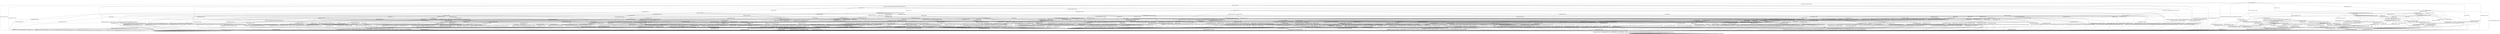 digraph h20 {
s0 [label="s0"];
s1 [label="s1"];
s2 [label="s2"];
s6 [label="s6"];
s8 [label="s8"];
s13 [label="s13"];
s87 [label="s87"];
s90 [label="s90"];
s3 [label="s3"];
s4 [label="s4"];
s7 [label="s7"];
s9 [label="s9"];
s10 [label="s10"];
s14 [label="s14"];
s30 [label="s30"];
s89 [label="s89"];
s91 [label="s91"];
s92 [label="s92"];
s93 [label="s93"];
s95 [label="s95"];
s96 [label="s96"];
s98 [label="s98"];
s5 [label="s5"];
s11 [label="s11"];
s15 [label="s15"];
s17 [label="s17"];
s18 [label="s18"];
s31 [label="s31"];
s35 [label="s35"];
s48 [label="s48"];
s49 [label="s49"];
s51 [label="s51"];
s54 [label="s54"];
s55 [label="s55"];
s88 [label="s88"];
s94 [label="s94"];
s97 [label="s97"];
s99 [label="s99"];
s12 [label="s12"];
s16 [label="s16"];
s19 [label="s19"];
s20 [label="s20"];
s21 [label="s21"];
s32 [label="s32"];
s36 [label="s36"];
s37 [label="s37"];
s38 [label="s38"];
s50 [label="s50"];
s57 [label="s57"];
s58 [label="s58"];
s60 [label="s60"];
s61 [label="s61"];
s62 [label="s62"];
s65 [label="s65"];
s70 [label="s70"];
s74 [label="s74"];
s79 [label="s79"];
s82 [label="s82"];
s22 [label="s22"];
s23 [label="s23"];
s24 [label="s24"];
s25 [label="s25"];
s26 [label="s26"];
s27 [label="s27"];
s28 [label="s28"];
s33 [label="s33"];
s39 [label="s39"];
s45 [label="s45"];
s52 [label="s52"];
s53 [label="s53"];
s59 [label="s59"];
s63 [label="s63"];
s66 [label="s66"];
s71 [label="s71"];
s72 [label="s72"];
s75 [label="s75"];
s76 [label="s76"];
s77 [label="s77"];
s81 [label="s81"];
s29 [label="s29"];
s34 [label="s34"];
s40 [label="s40"];
s41 [label="s41"];
s42 [label="s42"];
s43 [label="s43"];
s44 [label="s44"];
s56 [label="s56"];
s64 [label="s64"];
s67 [label="s67"];
s69 [label="s69"];
s84 [label="s84"];
s85 [label="s85"];
s46 [label="s46"];
s47 [label="s47"];
s68 [label="s68"];
s73 [label="s73"];
s78 [label="s78"];
s80 [label="s80"];
s86 [label="s86"];
s83 [label="s83"];
s0 -> s1 [label="RSA_CLIENT_HELLO / HELLO_VERIFY_REQUEST"];
s0 -> s2 [label="RSA_CLIENT_KEY_EXCHANGE / TIMEOUT"];
s0 -> s8 [label="CHANGE_CIPHER_SPEC / TIMEOUT"];
s0 -> s13 [label="FINISHED / TIMEOUT"];
s0 -> s0 [label="APPLICATION / TIMEOUT"];
s0 -> s87 [label="CERTIFICATE / TIMEOUT"];
s0 -> s90 [label="EMPTY_CERTIFICATE / TIMEOUT"];
s0 -> s13 [label="CERTIFICATE_VERIFY / TIMEOUT"];
s0 -> s6 [label="Alert(WARNING,CLOSE_NOTIFY) / TIMEOUT"];
s0 -> s6 [label="Alert(FATAL,UNEXPECTED_MESSAGE) / TIMEOUT"];
s1 -> s3 [label="RSA_CLIENT_HELLO / SERVER_HELLO,CERTIFICATE,CERTIFICATE_REQUEST,SERVER_HELLO_DONE"];
s1 -> s4 [label="RSA_CLIENT_KEY_EXCHANGE / TIMEOUT"];
s1 -> s8 [label="CHANGE_CIPHER_SPEC / TIMEOUT"];
s1 -> s10 [label="FINISHED / TIMEOUT"];
s1 -> s1 [label="APPLICATION / TIMEOUT"];
s1 -> s14 [label="CERTIFICATE / TIMEOUT"];
s1 -> s30 [label="EMPTY_CERTIFICATE / TIMEOUT"];
s1 -> s10 [label="CERTIFICATE_VERIFY / TIMEOUT"];
s1 -> s6 [label="Alert(WARNING,CLOSE_NOTIFY) / Alert(WARNING,CLOSE_NOTIFY)"];
s1 -> s6 [label="Alert(FATAL,UNEXPECTED_MESSAGE) / TIMEOUT"];
s2 -> s93 [label="RSA_CLIENT_HELLO / TIMEOUT"];
s2 -> s13 [label="RSA_CLIENT_KEY_EXCHANGE / TIMEOUT"];
s2 -> s9 [label="CHANGE_CIPHER_SPEC / TIMEOUT"];
s2 -> s93 [label="FINISHED / TIMEOUT"];
s2 -> s2 [label="APPLICATION / TIMEOUT"];
s2 -> s96 [label="CERTIFICATE / TIMEOUT"];
s2 -> s96 [label="EMPTY_CERTIFICATE / TIMEOUT"];
s2 -> s98 [label="CERTIFICATE_VERIFY / TIMEOUT"];
s2 -> s6 [label="Alert(WARNING,CLOSE_NOTIFY) / TIMEOUT"];
s2 -> s6 [label="Alert(FATAL,UNEXPECTED_MESSAGE) / TIMEOUT"];
s6 -> s7 [label="RSA_CLIENT_HELLO / TIMEOUT"];
s6 -> s7 [label="RSA_CLIENT_KEY_EXCHANGE / TIMEOUT"];
s6 -> s7 [label="CHANGE_CIPHER_SPEC / TIMEOUT"];
s6 -> s7 [label="FINISHED / TIMEOUT"];
s6 -> s7 [label="APPLICATION / TIMEOUT"];
s6 -> s7 [label="CERTIFICATE / TIMEOUT"];
s6 -> s7 [label="EMPTY_CERTIFICATE / TIMEOUT"];
s6 -> s7 [label="CERTIFICATE_VERIFY / TIMEOUT"];
s6 -> s7 [label="Alert(WARNING,CLOSE_NOTIFY) / TIMEOUT"];
s6 -> s7 [label="Alert(FATAL,UNEXPECTED_MESSAGE) / TIMEOUT"];
s8 -> s8 [label="RSA_CLIENT_HELLO / TIMEOUT"];
s8 -> s8 [label="RSA_CLIENT_KEY_EXCHANGE / TIMEOUT"];
s8 -> s8 [label="CHANGE_CIPHER_SPEC / TIMEOUT"];
s8 -> s8 [label="FINISHED / TIMEOUT"];
s8 -> s8 [label="APPLICATION / TIMEOUT"];
s8 -> s8 [label="CERTIFICATE / TIMEOUT"];
s8 -> s8 [label="EMPTY_CERTIFICATE / TIMEOUT"];
s8 -> s8 [label="CERTIFICATE_VERIFY / TIMEOUT"];
s8 -> s8 [label="Alert(WARNING,CLOSE_NOTIFY) / TIMEOUT"];
s8 -> s8 [label="Alert(FATAL,UNEXPECTED_MESSAGE) / TIMEOUT"];
s13 -> s13 [label="RSA_CLIENT_HELLO / TIMEOUT"];
s13 -> s13 [label="RSA_CLIENT_KEY_EXCHANGE / TIMEOUT"];
s13 -> s8 [label="CHANGE_CIPHER_SPEC / TIMEOUT"];
s13 -> s13 [label="FINISHED / TIMEOUT"];
s13 -> s13 [label="APPLICATION / TIMEOUT"];
s13 -> s13 [label="CERTIFICATE / TIMEOUT"];
s13 -> s13 [label="EMPTY_CERTIFICATE / TIMEOUT"];
s13 -> s13 [label="CERTIFICATE_VERIFY / TIMEOUT"];
s13 -> s6 [label="Alert(WARNING,CLOSE_NOTIFY) / TIMEOUT"];
s13 -> s6 [label="Alert(FATAL,UNEXPECTED_MESSAGE) / TIMEOUT"];
s87 -> s87 [label="RSA_CLIENT_HELLO / TIMEOUT"];
s87 -> s87 [label="RSA_CLIENT_KEY_EXCHANGE / TIMEOUT"];
s87 -> s8 [label="CHANGE_CIPHER_SPEC / TIMEOUT"];
s87 -> s89 [label="FINISHED / TIMEOUT"];
s87 -> s87 [label="APPLICATION / TIMEOUT"];
s87 -> s13 [label="CERTIFICATE / TIMEOUT"];
s87 -> s13 [label="EMPTY_CERTIFICATE / TIMEOUT"];
s87 -> s91 [label="CERTIFICATE_VERIFY / TIMEOUT"];
s87 -> s6 [label="Alert(WARNING,CLOSE_NOTIFY) / TIMEOUT"];
s87 -> s6 [label="Alert(FATAL,UNEXPECTED_MESSAGE) / TIMEOUT"];
s90 -> s92 [label="RSA_CLIENT_HELLO / TIMEOUT"];
s90 -> s96 [label="RSA_CLIENT_KEY_EXCHANGE / TIMEOUT"];
s90 -> s9 [label="CHANGE_CIPHER_SPEC / TIMEOUT"];
s90 -> s95 [label="FINISHED / TIMEOUT"];
s90 -> s90 [label="APPLICATION / TIMEOUT"];
s90 -> s13 [label="CERTIFICATE / TIMEOUT"];
s90 -> s13 [label="EMPTY_CERTIFICATE / TIMEOUT"];
s90 -> s91 [label="CERTIFICATE_VERIFY / TIMEOUT"];
s90 -> s6 [label="Alert(WARNING,CLOSE_NOTIFY) / TIMEOUT"];
s90 -> s6 [label="Alert(FATAL,UNEXPECTED_MESSAGE) / TIMEOUT"];
s3 -> s6 [label="RSA_CLIENT_HELLO / Alert(FATAL,UNEXPECTED_MESSAGE)"];
s3 -> s17 [label="RSA_CLIENT_KEY_EXCHANGE / TIMEOUT"];
s3 -> s8 [label="CHANGE_CIPHER_SPEC / TIMEOUT"];
s3 -> s10 [label="FINISHED / TIMEOUT"];
s3 -> s3 [label="APPLICATION / TIMEOUT"];
s3 -> s48 [label="CERTIFICATE / TIMEOUT"];
s3 -> s11 [label="EMPTY_CERTIFICATE / TIMEOUT"];
s3 -> s10 [label="CERTIFICATE_VERIFY / TIMEOUT"];
s3 -> s6 [label="Alert(WARNING,CLOSE_NOTIFY) / Alert(WARNING,CLOSE_NOTIFY)"];
s3 -> s6 [label="Alert(FATAL,UNEXPECTED_MESSAGE) / TIMEOUT"];
s4 -> s15 [label="RSA_CLIENT_HELLO / TIMEOUT"];
s4 -> s10 [label="RSA_CLIENT_KEY_EXCHANGE / TIMEOUT"];
s4 -> s5 [label="CHANGE_CIPHER_SPEC / TIMEOUT"];
s4 -> s18 [label="FINISHED / TIMEOUT"];
s4 -> s4 [label="APPLICATION / TIMEOUT"];
s4 -> s49 [label="CERTIFICATE / TIMEOUT"];
s4 -> s49 [label="EMPTY_CERTIFICATE / TIMEOUT"];
s4 -> s35 [label="CERTIFICATE_VERIFY / TIMEOUT"];
s4 -> s6 [label="Alert(WARNING,CLOSE_NOTIFY) / Alert(WARNING,CLOSE_NOTIFY)"];
s4 -> s6 [label="Alert(FATAL,UNEXPECTED_MESSAGE) / TIMEOUT"];
s7 -> s7 [label="RSA_CLIENT_HELLO / SOCKET_CLOSED"];
s7 -> s7 [label="RSA_CLIENT_KEY_EXCHANGE / SOCKET_CLOSED"];
s7 -> s7 [label="CHANGE_CIPHER_SPEC / SOCKET_CLOSED"];
s7 -> s7 [label="FINISHED / SOCKET_CLOSED"];
s7 -> s7 [label="APPLICATION / SOCKET_CLOSED"];
s7 -> s7 [label="CERTIFICATE / SOCKET_CLOSED"];
s7 -> s7 [label="EMPTY_CERTIFICATE / SOCKET_CLOSED"];
s7 -> s7 [label="CERTIFICATE_VERIFY / SOCKET_CLOSED"];
s7 -> s7 [label="Alert(WARNING,CLOSE_NOTIFY) / SOCKET_CLOSED"];
s7 -> s7 [label="Alert(FATAL,UNEXPECTED_MESSAGE) / SOCKET_CLOSED"];
s9 -> s6 [label="RSA_CLIENT_HELLO / TIMEOUT"];
s9 -> s6 [label="RSA_CLIENT_KEY_EXCHANGE / TIMEOUT"];
s9 -> s8 [label="CHANGE_CIPHER_SPEC / TIMEOUT"];
s9 -> s6 [label="FINISHED / TIMEOUT"];
s9 -> s9 [label="APPLICATION / TIMEOUT"];
s9 -> s6 [label="CERTIFICATE / TIMEOUT"];
s9 -> s6 [label="EMPTY_CERTIFICATE / TIMEOUT"];
s9 -> s6 [label="CERTIFICATE_VERIFY / TIMEOUT"];
s9 -> s9 [label="Alert(WARNING,CLOSE_NOTIFY) / TIMEOUT"];
s9 -> s9 [label="Alert(FATAL,UNEXPECTED_MESSAGE) / TIMEOUT"];
s10 -> s10 [label="RSA_CLIENT_HELLO / TIMEOUT"];
s10 -> s10 [label="RSA_CLIENT_KEY_EXCHANGE / TIMEOUT"];
s10 -> s8 [label="CHANGE_CIPHER_SPEC / TIMEOUT"];
s10 -> s10 [label="FINISHED / TIMEOUT"];
s10 -> s10 [label="APPLICATION / TIMEOUT"];
s10 -> s10 [label="CERTIFICATE / TIMEOUT"];
s10 -> s10 [label="EMPTY_CERTIFICATE / TIMEOUT"];
s10 -> s10 [label="CERTIFICATE_VERIFY / TIMEOUT"];
s10 -> s6 [label="Alert(WARNING,CLOSE_NOTIFY) / Alert(WARNING,CLOSE_NOTIFY)"];
s10 -> s6 [label="Alert(FATAL,UNEXPECTED_MESSAGE) / TIMEOUT"];
s14 -> s14 [label="RSA_CLIENT_HELLO / TIMEOUT"];
s14 -> s88 [label="RSA_CLIENT_KEY_EXCHANGE / TIMEOUT"];
s14 -> s8 [label="CHANGE_CIPHER_SPEC / TIMEOUT"];
s14 -> s51 [label="FINISHED / TIMEOUT"];
s14 -> s14 [label="APPLICATION / TIMEOUT"];
s14 -> s10 [label="CERTIFICATE / TIMEOUT"];
s14 -> s10 [label="EMPTY_CERTIFICATE / TIMEOUT"];
s14 -> s31 [label="CERTIFICATE_VERIFY / TIMEOUT"];
s14 -> s6 [label="Alert(WARNING,CLOSE_NOTIFY) / Alert(WARNING,CLOSE_NOTIFY)"];
s14 -> s6 [label="Alert(FATAL,UNEXPECTED_MESSAGE) / TIMEOUT"];
s30 -> s54 [label="RSA_CLIENT_HELLO / TIMEOUT"];
s30 -> s49 [label="RSA_CLIENT_KEY_EXCHANGE / TIMEOUT"];
s30 -> s5 [label="CHANGE_CIPHER_SPEC / TIMEOUT"];
s30 -> s55 [label="FINISHED / TIMEOUT"];
s30 -> s30 [label="APPLICATION / TIMEOUT"];
s30 -> s10 [label="CERTIFICATE / TIMEOUT"];
s30 -> s10 [label="EMPTY_CERTIFICATE / TIMEOUT"];
s30 -> s31 [label="CERTIFICATE_VERIFY / TIMEOUT"];
s30 -> s6 [label="Alert(WARNING,CLOSE_NOTIFY) / Alert(WARNING,CLOSE_NOTIFY)"];
s30 -> s6 [label="Alert(FATAL,UNEXPECTED_MESSAGE) / TIMEOUT"];
s89 -> s89 [label="RSA_CLIENT_HELLO / TIMEOUT"];
s89 -> s89 [label="RSA_CLIENT_KEY_EXCHANGE / TIMEOUT"];
s89 -> s8 [label="CHANGE_CIPHER_SPEC / TIMEOUT"];
s89 -> s13 [label="FINISHED / TIMEOUT"];
s89 -> s89 [label="APPLICATION / TIMEOUT"];
s89 -> s13 [label="CERTIFICATE / TIMEOUT"];
s89 -> s13 [label="EMPTY_CERTIFICATE / TIMEOUT"];
s89 -> s94 [label="CERTIFICATE_VERIFY / TIMEOUT"];
s89 -> s6 [label="Alert(WARNING,CLOSE_NOTIFY) / TIMEOUT"];
s89 -> s6 [label="Alert(FATAL,UNEXPECTED_MESSAGE) / TIMEOUT"];
s91 -> s91 [label="RSA_CLIENT_HELLO / TIMEOUT"];
s91 -> s97 [label="RSA_CLIENT_KEY_EXCHANGE / TIMEOUT"];
s91 -> s9 [label="CHANGE_CIPHER_SPEC / TIMEOUT"];
s91 -> s94 [label="FINISHED / TIMEOUT"];
s91 -> s91 [label="APPLICATION / TIMEOUT"];
s91 -> s13 [label="CERTIFICATE / TIMEOUT"];
s91 -> s13 [label="EMPTY_CERTIFICATE / TIMEOUT"];
s91 -> s13 [label="CERTIFICATE_VERIFY / TIMEOUT"];
s91 -> s6 [label="Alert(WARNING,CLOSE_NOTIFY) / TIMEOUT"];
s91 -> s6 [label="Alert(FATAL,UNEXPECTED_MESSAGE) / TIMEOUT"];
s92 -> s13 [label="RSA_CLIENT_HELLO / TIMEOUT"];
s92 -> s99 [label="RSA_CLIENT_KEY_EXCHANGE / TIMEOUT"];
s92 -> s9 [label="CHANGE_CIPHER_SPEC / TIMEOUT"];
s92 -> s95 [label="FINISHED / TIMEOUT"];
s92 -> s92 [label="APPLICATION / TIMEOUT"];
s92 -> s13 [label="CERTIFICATE / TIMEOUT"];
s92 -> s13 [label="EMPTY_CERTIFICATE / TIMEOUT"];
s92 -> s91 [label="CERTIFICATE_VERIFY / TIMEOUT"];
s92 -> s6 [label="Alert(WARNING,CLOSE_NOTIFY) / TIMEOUT"];
s92 -> s6 [label="Alert(FATAL,UNEXPECTED_MESSAGE) / TIMEOUT"];
s93 -> s13 [label="RSA_CLIENT_HELLO / TIMEOUT"];
s93 -> s13 [label="RSA_CLIENT_KEY_EXCHANGE / TIMEOUT"];
s93 -> s9 [label="CHANGE_CIPHER_SPEC / TIMEOUT"];
s93 -> s93 [label="FINISHED / TIMEOUT"];
s93 -> s93 [label="APPLICATION / TIMEOUT"];
s93 -> s99 [label="CERTIFICATE / TIMEOUT"];
s93 -> s99 [label="EMPTY_CERTIFICATE / TIMEOUT"];
s93 -> s98 [label="CERTIFICATE_VERIFY / TIMEOUT"];
s93 -> s6 [label="Alert(WARNING,CLOSE_NOTIFY) / TIMEOUT"];
s93 -> s6 [label="Alert(FATAL,UNEXPECTED_MESSAGE) / TIMEOUT"];
s95 -> s95 [label="RSA_CLIENT_HELLO / TIMEOUT"];
s95 -> s99 [label="RSA_CLIENT_KEY_EXCHANGE / TIMEOUT"];
s95 -> s9 [label="CHANGE_CIPHER_SPEC / TIMEOUT"];
s95 -> s13 [label="FINISHED / TIMEOUT"];
s95 -> s95 [label="APPLICATION / TIMEOUT"];
s95 -> s13 [label="CERTIFICATE / TIMEOUT"];
s95 -> s13 [label="EMPTY_CERTIFICATE / TIMEOUT"];
s95 -> s94 [label="CERTIFICATE_VERIFY / TIMEOUT"];
s95 -> s6 [label="Alert(WARNING,CLOSE_NOTIFY) / TIMEOUT"];
s95 -> s6 [label="Alert(FATAL,UNEXPECTED_MESSAGE) / TIMEOUT"];
s96 -> s99 [label="RSA_CLIENT_HELLO / TIMEOUT"];
s96 -> s13 [label="RSA_CLIENT_KEY_EXCHANGE / TIMEOUT"];
s96 -> s9 [label="CHANGE_CIPHER_SPEC / TIMEOUT"];
s96 -> s99 [label="FINISHED / TIMEOUT"];
s96 -> s96 [label="APPLICATION / TIMEOUT"];
s96 -> s13 [label="CERTIFICATE / TIMEOUT"];
s96 -> s13 [label="EMPTY_CERTIFICATE / TIMEOUT"];
s96 -> s97 [label="CERTIFICATE_VERIFY / TIMEOUT"];
s96 -> s6 [label="Alert(WARNING,CLOSE_NOTIFY) / TIMEOUT"];
s96 -> s6 [label="Alert(FATAL,UNEXPECTED_MESSAGE) / TIMEOUT"];
s98 -> s98 [label="RSA_CLIENT_HELLO / TIMEOUT"];
s98 -> s13 [label="RSA_CLIENT_KEY_EXCHANGE / TIMEOUT"];
s98 -> s9 [label="CHANGE_CIPHER_SPEC / TIMEOUT"];
s98 -> s98 [label="FINISHED / TIMEOUT"];
s98 -> s98 [label="APPLICATION / TIMEOUT"];
s98 -> s97 [label="CERTIFICATE / TIMEOUT"];
s98 -> s97 [label="EMPTY_CERTIFICATE / TIMEOUT"];
s98 -> s13 [label="CERTIFICATE_VERIFY / TIMEOUT"];
s98 -> s6 [label="Alert(WARNING,CLOSE_NOTIFY) / TIMEOUT"];
s98 -> s6 [label="Alert(FATAL,UNEXPECTED_MESSAGE) / TIMEOUT"];
s5 -> s6 [label="RSA_CLIENT_HELLO / Alert(FATAL,UNEXPECTED_MESSAGE)"];
s5 -> s6 [label="RSA_CLIENT_KEY_EXCHANGE / Alert(FATAL,UNEXPECTED_MESSAGE)"];
s5 -> s8 [label="CHANGE_CIPHER_SPEC / TIMEOUT"];
s5 -> s6 [label="FINISHED / Alert(FATAL,UNEXPECTED_MESSAGE)"];
s5 -> s5 [label="APPLICATION / TIMEOUT"];
s5 -> s6 [label="CERTIFICATE / Alert(FATAL,UNEXPECTED_MESSAGE)"];
s5 -> s6 [label="EMPTY_CERTIFICATE / Alert(FATAL,UNEXPECTED_MESSAGE)"];
s5 -> s6 [label="CERTIFICATE_VERIFY / Alert(FATAL,UNEXPECTED_MESSAGE)"];
s5 -> s5 [label="Alert(WARNING,CLOSE_NOTIFY) / TIMEOUT"];
s5 -> s5 [label="Alert(FATAL,UNEXPECTED_MESSAGE) / TIMEOUT"];
s11 -> s16 [label="RSA_CLIENT_HELLO / TIMEOUT"];
s11 -> s50 [label="RSA_CLIENT_KEY_EXCHANGE / TIMEOUT"];
s11 -> s12 [label="CHANGE_CIPHER_SPEC / TIMEOUT"];
s11 -> s19 [label="FINISHED / TIMEOUT"];
s11 -> s11 [label="APPLICATION / TIMEOUT"];
s11 -> s10 [label="CERTIFICATE / TIMEOUT"];
s11 -> s10 [label="EMPTY_CERTIFICATE / TIMEOUT"];
s11 -> s36 [label="CERTIFICATE_VERIFY / TIMEOUT"];
s11 -> s6 [label="Alert(WARNING,CLOSE_NOTIFY) / Alert(WARNING,CLOSE_NOTIFY)"];
s11 -> s6 [label="Alert(FATAL,UNEXPECTED_MESSAGE) / TIMEOUT"];
s15 -> s10 [label="RSA_CLIENT_HELLO / TIMEOUT"];
s15 -> s10 [label="RSA_CLIENT_KEY_EXCHANGE / TIMEOUT"];
s15 -> s5 [label="CHANGE_CIPHER_SPEC / TIMEOUT"];
s15 -> s38 [label="FINISHED / TIMEOUT"];
s15 -> s15 [label="APPLICATION / TIMEOUT"];
s15 -> s37 [label="CERTIFICATE / TIMEOUT"];
s15 -> s37 [label="EMPTY_CERTIFICATE / TIMEOUT"];
s15 -> s58 [label="CERTIFICATE_VERIFY / TIMEOUT"];
s15 -> s6 [label="Alert(WARNING,CLOSE_NOTIFY) / Alert(WARNING,CLOSE_NOTIFY)"];
s15 -> s6 [label="Alert(FATAL,UNEXPECTED_MESSAGE) / TIMEOUT"];
s17 -> s15 [label="RSA_CLIENT_HELLO / TIMEOUT"];
s17 -> s10 [label="RSA_CLIENT_KEY_EXCHANGE / TIMEOUT"];
s17 -> s20 [label="CHANGE_CIPHER_SPEC / TIMEOUT"];
s17 -> s18 [label="FINISHED / TIMEOUT"];
s17 -> s17 [label="APPLICATION / TIMEOUT"];
s17 -> s61 [label="CERTIFICATE / TIMEOUT"];
s17 -> s50 [label="EMPTY_CERTIFICATE / TIMEOUT"];
s17 -> s21 [label="CERTIFICATE_VERIFY / TIMEOUT"];
s17 -> s6 [label="Alert(WARNING,CLOSE_NOTIFY) / Alert(WARNING,CLOSE_NOTIFY)"];
s17 -> s6 [label="Alert(FATAL,UNEXPECTED_MESSAGE) / TIMEOUT"];
s18 -> s38 [label="RSA_CLIENT_HELLO / TIMEOUT"];
s18 -> s10 [label="RSA_CLIENT_KEY_EXCHANGE / TIMEOUT"];
s18 -> s5 [label="CHANGE_CIPHER_SPEC / TIMEOUT"];
s18 -> s10 [label="FINISHED / TIMEOUT"];
s18 -> s18 [label="APPLICATION / TIMEOUT"];
s18 -> s32 [label="CERTIFICATE / TIMEOUT"];
s18 -> s32 [label="EMPTY_CERTIFICATE / TIMEOUT"];
s18 -> s62 [label="CERTIFICATE_VERIFY / TIMEOUT"];
s18 -> s6 [label="Alert(WARNING,CLOSE_NOTIFY) / Alert(WARNING,CLOSE_NOTIFY)"];
s18 -> s6 [label="Alert(FATAL,UNEXPECTED_MESSAGE) / TIMEOUT"];
s31 -> s60 [label="RSA_CLIENT_HELLO / TIMEOUT"];
s31 -> s74 [label="RSA_CLIENT_KEY_EXCHANGE / TIMEOUT"];
s31 -> s5 [label="CHANGE_CIPHER_SPEC / TIMEOUT"];
s31 -> s65 [label="FINISHED / TIMEOUT"];
s31 -> s31 [label="APPLICATION / TIMEOUT"];
s31 -> s10 [label="CERTIFICATE / TIMEOUT"];
s31 -> s10 [label="EMPTY_CERTIFICATE / TIMEOUT"];
s31 -> s10 [label="CERTIFICATE_VERIFY / TIMEOUT"];
s31 -> s6 [label="Alert(WARNING,CLOSE_NOTIFY) / Alert(WARNING,CLOSE_NOTIFY)"];
s31 -> s6 [label="Alert(FATAL,UNEXPECTED_MESSAGE) / TIMEOUT"];
s35 -> s58 [label="RSA_CLIENT_HELLO / TIMEOUT"];
s35 -> s10 [label="RSA_CLIENT_KEY_EXCHANGE / TIMEOUT"];
s35 -> s5 [label="CHANGE_CIPHER_SPEC / TIMEOUT"];
s35 -> s62 [label="FINISHED / TIMEOUT"];
s35 -> s35 [label="APPLICATION / TIMEOUT"];
s35 -> s74 [label="CERTIFICATE / TIMEOUT"];
s35 -> s74 [label="EMPTY_CERTIFICATE / TIMEOUT"];
s35 -> s10 [label="CERTIFICATE_VERIFY / TIMEOUT"];
s35 -> s6 [label="Alert(WARNING,CLOSE_NOTIFY) / Alert(WARNING,CLOSE_NOTIFY)"];
s35 -> s6 [label="Alert(FATAL,UNEXPECTED_MESSAGE) / TIMEOUT"];
s48 -> s14 [label="RSA_CLIENT_HELLO / TIMEOUT"];
s48 -> s70 [label="RSA_CLIENT_KEY_EXCHANGE / TIMEOUT"];
s48 -> s8 [label="CHANGE_CIPHER_SPEC / TIMEOUT"];
s48 -> s51 [label="FINISHED / TIMEOUT"];
s48 -> s48 [label="APPLICATION / TIMEOUT"];
s48 -> s10 [label="CERTIFICATE / TIMEOUT"];
s48 -> s10 [label="EMPTY_CERTIFICATE / TIMEOUT"];
s48 -> s79 [label="CERTIFICATE_VERIFY / TIMEOUT"];
s48 -> s6 [label="Alert(WARNING,CLOSE_NOTIFY) / Alert(WARNING,CLOSE_NOTIFY)"];
s48 -> s6 [label="Alert(FATAL,UNEXPECTED_MESSAGE) / TIMEOUT"];
s49 -> s37 [label="RSA_CLIENT_HELLO / TIMEOUT"];
s49 -> s10 [label="RSA_CLIENT_KEY_EXCHANGE / TIMEOUT"];
s49 -> s5 [label="CHANGE_CIPHER_SPEC / TIMEOUT"];
s49 -> s32 [label="FINISHED / TIMEOUT"];
s49 -> s49 [label="APPLICATION / TIMEOUT"];
s49 -> s10 [label="CERTIFICATE / TIMEOUT"];
s49 -> s10 [label="EMPTY_CERTIFICATE / TIMEOUT"];
s49 -> s74 [label="CERTIFICATE_VERIFY / TIMEOUT"];
s49 -> s6 [label="Alert(WARNING,CLOSE_NOTIFY) / Alert(WARNING,CLOSE_NOTIFY)"];
s49 -> s6 [label="Alert(FATAL,UNEXPECTED_MESSAGE) / TIMEOUT"];
s51 -> s51 [label="RSA_CLIENT_HELLO / TIMEOUT"];
s51 -> s82 [label="RSA_CLIENT_KEY_EXCHANGE / TIMEOUT"];
s51 -> s8 [label="CHANGE_CIPHER_SPEC / TIMEOUT"];
s51 -> s10 [label="FINISHED / TIMEOUT"];
s51 -> s51 [label="APPLICATION / TIMEOUT"];
s51 -> s10 [label="CERTIFICATE / TIMEOUT"];
s51 -> s10 [label="EMPTY_CERTIFICATE / TIMEOUT"];
s51 -> s65 [label="CERTIFICATE_VERIFY / TIMEOUT"];
s51 -> s6 [label="Alert(WARNING,CLOSE_NOTIFY) / Alert(WARNING,CLOSE_NOTIFY)"];
s51 -> s6 [label="Alert(FATAL,UNEXPECTED_MESSAGE) / TIMEOUT"];
s54 -> s10 [label="RSA_CLIENT_HELLO / TIMEOUT"];
s54 -> s37 [label="RSA_CLIENT_KEY_EXCHANGE / TIMEOUT"];
s54 -> s5 [label="CHANGE_CIPHER_SPEC / TIMEOUT"];
s54 -> s57 [label="FINISHED / TIMEOUT"];
s54 -> s54 [label="APPLICATION / TIMEOUT"];
s54 -> s10 [label="CERTIFICATE / TIMEOUT"];
s54 -> s10 [label="EMPTY_CERTIFICATE / TIMEOUT"];
s54 -> s60 [label="CERTIFICATE_VERIFY / TIMEOUT"];
s54 -> s6 [label="Alert(WARNING,CLOSE_NOTIFY) / Alert(WARNING,CLOSE_NOTIFY)"];
s54 -> s6 [label="Alert(FATAL,UNEXPECTED_MESSAGE) / TIMEOUT"];
s55 -> s57 [label="RSA_CLIENT_HELLO / TIMEOUT"];
s55 -> s32 [label="RSA_CLIENT_KEY_EXCHANGE / TIMEOUT"];
s55 -> s5 [label="CHANGE_CIPHER_SPEC / TIMEOUT"];
s55 -> s10 [label="FINISHED / TIMEOUT"];
s55 -> s55 [label="APPLICATION / TIMEOUT"];
s55 -> s10 [label="CERTIFICATE / TIMEOUT"];
s55 -> s10 [label="EMPTY_CERTIFICATE / TIMEOUT"];
s55 -> s65 [label="CERTIFICATE_VERIFY / TIMEOUT"];
s55 -> s6 [label="Alert(WARNING,CLOSE_NOTIFY) / Alert(WARNING,CLOSE_NOTIFY)"];
s55 -> s6 [label="Alert(FATAL,UNEXPECTED_MESSAGE) / TIMEOUT"];
s88 -> s88 [label="RSA_CLIENT_HELLO / TIMEOUT"];
s88 -> s10 [label="RSA_CLIENT_KEY_EXCHANGE / TIMEOUT"];
s88 -> s8 [label="CHANGE_CIPHER_SPEC / TIMEOUT"];
s88 -> s82 [label="FINISHED / TIMEOUT"];
s88 -> s88 [label="APPLICATION / TIMEOUT"];
s88 -> s10 [label="CERTIFICATE / TIMEOUT"];
s88 -> s10 [label="EMPTY_CERTIFICATE / TIMEOUT"];
s88 -> s74 [label="CERTIFICATE_VERIFY / TIMEOUT"];
s88 -> s6 [label="Alert(WARNING,CLOSE_NOTIFY) / Alert(WARNING,CLOSE_NOTIFY)"];
s88 -> s6 [label="Alert(FATAL,UNEXPECTED_MESSAGE) / TIMEOUT"];
s94 -> s95 [label="RSA_CLIENT_HELLO / TIMEOUT"];
s94 -> s97 [label="RSA_CLIENT_KEY_EXCHANGE / TIMEOUT"];
s94 -> s9 [label="CHANGE_CIPHER_SPEC / TIMEOUT"];
s94 -> s13 [label="FINISHED / TIMEOUT"];
s94 -> s94 [label="APPLICATION / TIMEOUT"];
s94 -> s13 [label="CERTIFICATE / TIMEOUT"];
s94 -> s13 [label="EMPTY_CERTIFICATE / TIMEOUT"];
s94 -> s13 [label="CERTIFICATE_VERIFY / TIMEOUT"];
s94 -> s6 [label="Alert(WARNING,CLOSE_NOTIFY) / TIMEOUT"];
s94 -> s6 [label="Alert(FATAL,UNEXPECTED_MESSAGE) / TIMEOUT"];
s97 -> s97 [label="RSA_CLIENT_HELLO / TIMEOUT"];
s97 -> s13 [label="RSA_CLIENT_KEY_EXCHANGE / TIMEOUT"];
s97 -> s9 [label="CHANGE_CIPHER_SPEC / TIMEOUT"];
s97 -> s97 [label="FINISHED / TIMEOUT"];
s97 -> s97 [label="APPLICATION / TIMEOUT"];
s97 -> s13 [label="CERTIFICATE / TIMEOUT"];
s97 -> s13 [label="EMPTY_CERTIFICATE / TIMEOUT"];
s97 -> s13 [label="CERTIFICATE_VERIFY / TIMEOUT"];
s97 -> s6 [label="Alert(WARNING,CLOSE_NOTIFY) / TIMEOUT"];
s97 -> s6 [label="Alert(FATAL,UNEXPECTED_MESSAGE) / TIMEOUT"];
s99 -> s13 [label="RSA_CLIENT_HELLO / TIMEOUT"];
s99 -> s13 [label="RSA_CLIENT_KEY_EXCHANGE / TIMEOUT"];
s99 -> s9 [label="CHANGE_CIPHER_SPEC / TIMEOUT"];
s99 -> s99 [label="FINISHED / TIMEOUT"];
s99 -> s99 [label="APPLICATION / TIMEOUT"];
s99 -> s13 [label="CERTIFICATE / TIMEOUT"];
s99 -> s13 [label="EMPTY_CERTIFICATE / TIMEOUT"];
s99 -> s97 [label="CERTIFICATE_VERIFY / TIMEOUT"];
s99 -> s6 [label="Alert(WARNING,CLOSE_NOTIFY) / TIMEOUT"];
s99 -> s6 [label="Alert(FATAL,UNEXPECTED_MESSAGE) / TIMEOUT"];
s12 -> s6 [label="RSA_CLIENT_HELLO / Alert(FATAL,BAD_CERTIFICATE)"];
s12 -> s6 [label="RSA_CLIENT_KEY_EXCHANGE / Alert(FATAL,BAD_CERTIFICATE)"];
s12 -> s8 [label="CHANGE_CIPHER_SPEC / TIMEOUT"];
s12 -> s6 [label="FINISHED / Alert(FATAL,BAD_CERTIFICATE)"];
s12 -> s12 [label="APPLICATION / TIMEOUT"];
s12 -> s6 [label="CERTIFICATE / Alert(FATAL,BAD_CERTIFICATE)"];
s12 -> s6 [label="EMPTY_CERTIFICATE / Alert(FATAL,BAD_CERTIFICATE)"];
s12 -> s6 [label="CERTIFICATE_VERIFY / Alert(FATAL,BAD_CERTIFICATE)"];
s12 -> s12 [label="Alert(WARNING,CLOSE_NOTIFY) / TIMEOUT"];
s12 -> s12 [label="Alert(FATAL,UNEXPECTED_MESSAGE) / TIMEOUT"];
s16 -> s10 [label="RSA_CLIENT_HELLO / TIMEOUT"];
s16 -> s52 [label="RSA_CLIENT_KEY_EXCHANGE / TIMEOUT"];
s16 -> s12 [label="CHANGE_CIPHER_SPEC / TIMEOUT"];
s16 -> s39 [label="FINISHED / TIMEOUT"];
s16 -> s16 [label="APPLICATION / TIMEOUT"];
s16 -> s10 [label="CERTIFICATE / TIMEOUT"];
s16 -> s10 [label="EMPTY_CERTIFICATE / TIMEOUT"];
s16 -> s59 [label="CERTIFICATE_VERIFY / TIMEOUT"];
s16 -> s6 [label="Alert(WARNING,CLOSE_NOTIFY) / Alert(WARNING,CLOSE_NOTIFY)"];
s16 -> s6 [label="Alert(FATAL,UNEXPECTED_MESSAGE) / TIMEOUT"];
s19 -> s39 [label="RSA_CLIENT_HELLO / TIMEOUT"];
s19 -> s53 [label="RSA_CLIENT_KEY_EXCHANGE / TIMEOUT"];
s19 -> s12 [label="CHANGE_CIPHER_SPEC / TIMEOUT"];
s19 -> s10 [label="FINISHED / TIMEOUT"];
s19 -> s19 [label="APPLICATION / TIMEOUT"];
s19 -> s10 [label="CERTIFICATE / TIMEOUT"];
s19 -> s10 [label="EMPTY_CERTIFICATE / TIMEOUT"];
s19 -> s63 [label="CERTIFICATE_VERIFY / TIMEOUT"];
s19 -> s6 [label="Alert(WARNING,CLOSE_NOTIFY) / Alert(WARNING,CLOSE_NOTIFY)"];
s19 -> s6 [label="Alert(FATAL,UNEXPECTED_MESSAGE) / TIMEOUT"];
s20 -> s22 [label="RSA_CLIENT_HELLO / TIMEOUT"];
s20 -> s10 [label="RSA_CLIENT_KEY_EXCHANGE / TIMEOUT"];
s20 -> s8 [label="CHANGE_CIPHER_SPEC / TIMEOUT"];
s20 -> s23 [label="FINISHED / CHANGE_CIPHER_SPEC,FINISHED,CHANGE_CIPHER_SPEC,FINISHED"];
s20 -> s20 [label="APPLICATION / TIMEOUT"];
s20 -> s24 [label="CERTIFICATE / TIMEOUT"];
s20 -> s25 [label="EMPTY_CERTIFICATE / TIMEOUT"];
s20 -> s26 [label="CERTIFICATE_VERIFY / TIMEOUT"];
s20 -> s20 [label="Alert(WARNING,CLOSE_NOTIFY) / TIMEOUT"];
s20 -> s20 [label="Alert(FATAL,UNEXPECTED_MESSAGE) / TIMEOUT"];
s21 -> s21 [label="RSA_CLIENT_HELLO / TIMEOUT"];
s21 -> s10 [label="RSA_CLIENT_KEY_EXCHANGE / TIMEOUT"];
s21 -> s27 [label="CHANGE_CIPHER_SPEC / TIMEOUT"];
s21 -> s28 [label="FINISHED / TIMEOUT"];
s21 -> s21 [label="APPLICATION / TIMEOUT"];
s21 -> s33 [label="CERTIFICATE / TIMEOUT"];
s21 -> s33 [label="EMPTY_CERTIFICATE / TIMEOUT"];
s21 -> s10 [label="CERTIFICATE_VERIFY / TIMEOUT"];
s21 -> s6 [label="Alert(WARNING,CLOSE_NOTIFY) / Alert(WARNING,CLOSE_NOTIFY)"];
s21 -> s6 [label="Alert(FATAL,UNEXPECTED_MESSAGE) / TIMEOUT"];
s32 -> s45 [label="RSA_CLIENT_HELLO / TIMEOUT"];
s32 -> s10 [label="RSA_CLIENT_KEY_EXCHANGE / TIMEOUT"];
s32 -> s5 [label="CHANGE_CIPHER_SPEC / TIMEOUT"];
s32 -> s10 [label="FINISHED / TIMEOUT"];
s32 -> s32 [label="APPLICATION / TIMEOUT"];
s32 -> s10 [label="CERTIFICATE / TIMEOUT"];
s32 -> s10 [label="EMPTY_CERTIFICATE / TIMEOUT"];
s32 -> s75 [label="CERTIFICATE_VERIFY / TIMEOUT"];
s32 -> s6 [label="Alert(WARNING,CLOSE_NOTIFY) / Alert(WARNING,CLOSE_NOTIFY)"];
s32 -> s6 [label="Alert(FATAL,UNEXPECTED_MESSAGE) / TIMEOUT"];
s36 -> s59 [label="RSA_CLIENT_HELLO / TIMEOUT"];
s36 -> s76 [label="RSA_CLIENT_KEY_EXCHANGE / TIMEOUT"];
s36 -> s12 [label="CHANGE_CIPHER_SPEC / TIMEOUT"];
s36 -> s63 [label="FINISHED / TIMEOUT"];
s36 -> s36 [label="APPLICATION / TIMEOUT"];
s36 -> s10 [label="CERTIFICATE / TIMEOUT"];
s36 -> s10 [label="EMPTY_CERTIFICATE / TIMEOUT"];
s36 -> s10 [label="CERTIFICATE_VERIFY / TIMEOUT"];
s36 -> s6 [label="Alert(WARNING,CLOSE_NOTIFY) / Alert(WARNING,CLOSE_NOTIFY)"];
s36 -> s6 [label="Alert(FATAL,UNEXPECTED_MESSAGE) / TIMEOUT"];
s37 -> s10 [label="RSA_CLIENT_HELLO / TIMEOUT"];
s37 -> s10 [label="RSA_CLIENT_KEY_EXCHANGE / TIMEOUT"];
s37 -> s5 [label="CHANGE_CIPHER_SPEC / TIMEOUT"];
s37 -> s45 [label="FINISHED / TIMEOUT"];
s37 -> s37 [label="APPLICATION / TIMEOUT"];
s37 -> s10 [label="CERTIFICATE / TIMEOUT"];
s37 -> s10 [label="EMPTY_CERTIFICATE / TIMEOUT"];
s37 -> s77 [label="CERTIFICATE_VERIFY / TIMEOUT"];
s37 -> s6 [label="Alert(WARNING,CLOSE_NOTIFY) / Alert(WARNING,CLOSE_NOTIFY)"];
s37 -> s6 [label="Alert(FATAL,UNEXPECTED_MESSAGE) / TIMEOUT"];
s38 -> s10 [label="RSA_CLIENT_HELLO / TIMEOUT"];
s38 -> s10 [label="RSA_CLIENT_KEY_EXCHANGE / TIMEOUT"];
s38 -> s5 [label="CHANGE_CIPHER_SPEC / TIMEOUT"];
s38 -> s10 [label="FINISHED / TIMEOUT"];
s38 -> s38 [label="APPLICATION / TIMEOUT"];
s38 -> s45 [label="CERTIFICATE / TIMEOUT"];
s38 -> s45 [label="EMPTY_CERTIFICATE / TIMEOUT"];
s38 -> s66 [label="CERTIFICATE_VERIFY / TIMEOUT"];
s38 -> s6 [label="Alert(WARNING,CLOSE_NOTIFY) / Alert(WARNING,CLOSE_NOTIFY)"];
s38 -> s6 [label="Alert(FATAL,UNEXPECTED_MESSAGE) / TIMEOUT"];
s50 -> s52 [label="RSA_CLIENT_HELLO / TIMEOUT"];
s50 -> s10 [label="RSA_CLIENT_KEY_EXCHANGE / TIMEOUT"];
s50 -> s12 [label="CHANGE_CIPHER_SPEC / TIMEOUT"];
s50 -> s53 [label="FINISHED / TIMEOUT"];
s50 -> s50 [label="APPLICATION / TIMEOUT"];
s50 -> s10 [label="CERTIFICATE / TIMEOUT"];
s50 -> s10 [label="EMPTY_CERTIFICATE / TIMEOUT"];
s50 -> s76 [label="CERTIFICATE_VERIFY / TIMEOUT"];
s50 -> s6 [label="Alert(WARNING,CLOSE_NOTIFY) / Alert(WARNING,CLOSE_NOTIFY)"];
s50 -> s6 [label="Alert(FATAL,UNEXPECTED_MESSAGE) / TIMEOUT"];
s57 -> s10 [label="RSA_CLIENT_HELLO / TIMEOUT"];
s57 -> s45 [label="RSA_CLIENT_KEY_EXCHANGE / TIMEOUT"];
s57 -> s5 [label="CHANGE_CIPHER_SPEC / TIMEOUT"];
s57 -> s10 [label="FINISHED / TIMEOUT"];
s57 -> s57 [label="APPLICATION / TIMEOUT"];
s57 -> s10 [label="CERTIFICATE / TIMEOUT"];
s57 -> s10 [label="EMPTY_CERTIFICATE / TIMEOUT"];
s57 -> s81 [label="CERTIFICATE_VERIFY / TIMEOUT"];
s57 -> s6 [label="Alert(WARNING,CLOSE_NOTIFY) / Alert(WARNING,CLOSE_NOTIFY)"];
s57 -> s6 [label="Alert(FATAL,UNEXPECTED_MESSAGE) / TIMEOUT"];
s58 -> s10 [label="RSA_CLIENT_HELLO / TIMEOUT"];
s58 -> s10 [label="RSA_CLIENT_KEY_EXCHANGE / TIMEOUT"];
s58 -> s5 [label="CHANGE_CIPHER_SPEC / TIMEOUT"];
s58 -> s66 [label="FINISHED / TIMEOUT"];
s58 -> s58 [label="APPLICATION / TIMEOUT"];
s58 -> s77 [label="CERTIFICATE / TIMEOUT"];
s58 -> s77 [label="EMPTY_CERTIFICATE / TIMEOUT"];
s58 -> s10 [label="CERTIFICATE_VERIFY / TIMEOUT"];
s58 -> s6 [label="Alert(WARNING,CLOSE_NOTIFY) / Alert(WARNING,CLOSE_NOTIFY)"];
s58 -> s6 [label="Alert(FATAL,UNEXPECTED_MESSAGE) / TIMEOUT"];
s60 -> s10 [label="RSA_CLIENT_HELLO / TIMEOUT"];
s60 -> s77 [label="RSA_CLIENT_KEY_EXCHANGE / TIMEOUT"];
s60 -> s5 [label="CHANGE_CIPHER_SPEC / TIMEOUT"];
s60 -> s81 [label="FINISHED / TIMEOUT"];
s60 -> s60 [label="APPLICATION / TIMEOUT"];
s60 -> s10 [label="CERTIFICATE / TIMEOUT"];
s60 -> s10 [label="EMPTY_CERTIFICATE / TIMEOUT"];
s60 -> s10 [label="CERTIFICATE_VERIFY / TIMEOUT"];
s60 -> s6 [label="Alert(WARNING,CLOSE_NOTIFY) / Alert(WARNING,CLOSE_NOTIFY)"];
s60 -> s6 [label="Alert(FATAL,UNEXPECTED_MESSAGE) / TIMEOUT"];
s61 -> s37 [label="RSA_CLIENT_HELLO / TIMEOUT"];
s61 -> s10 [label="RSA_CLIENT_KEY_EXCHANGE / TIMEOUT"];
s61 -> s71 [label="CHANGE_CIPHER_SPEC / TIMEOUT"];
s61 -> s32 [label="FINISHED / TIMEOUT"];
s61 -> s61 [label="APPLICATION / TIMEOUT"];
s61 -> s10 [label="CERTIFICATE / TIMEOUT"];
s61 -> s10 [label="EMPTY_CERTIFICATE / TIMEOUT"];
s61 -> s72 [label="CERTIFICATE_VERIFY / TIMEOUT"];
s61 -> s6 [label="Alert(WARNING,CLOSE_NOTIFY) / Alert(WARNING,CLOSE_NOTIFY)"];
s61 -> s6 [label="Alert(FATAL,UNEXPECTED_MESSAGE) / TIMEOUT"];
s62 -> s66 [label="RSA_CLIENT_HELLO / TIMEOUT"];
s62 -> s10 [label="RSA_CLIENT_KEY_EXCHANGE / TIMEOUT"];
s62 -> s5 [label="CHANGE_CIPHER_SPEC / TIMEOUT"];
s62 -> s10 [label="FINISHED / TIMEOUT"];
s62 -> s62 [label="APPLICATION / TIMEOUT"];
s62 -> s75 [label="CERTIFICATE / TIMEOUT"];
s62 -> s75 [label="EMPTY_CERTIFICATE / TIMEOUT"];
s62 -> s10 [label="CERTIFICATE_VERIFY / TIMEOUT"];
s62 -> s6 [label="Alert(WARNING,CLOSE_NOTIFY) / Alert(WARNING,CLOSE_NOTIFY)"];
s62 -> s6 [label="Alert(FATAL,UNEXPECTED_MESSAGE) / TIMEOUT"];
s65 -> s81 [label="RSA_CLIENT_HELLO / TIMEOUT"];
s65 -> s75 [label="RSA_CLIENT_KEY_EXCHANGE / TIMEOUT"];
s65 -> s5 [label="CHANGE_CIPHER_SPEC / TIMEOUT"];
s65 -> s10 [label="FINISHED / TIMEOUT"];
s65 -> s65 [label="APPLICATION / TIMEOUT"];
s65 -> s10 [label="CERTIFICATE / TIMEOUT"];
s65 -> s10 [label="EMPTY_CERTIFICATE / TIMEOUT"];
s65 -> s10 [label="CERTIFICATE_VERIFY / TIMEOUT"];
s65 -> s6 [label="Alert(WARNING,CLOSE_NOTIFY) / Alert(WARNING,CLOSE_NOTIFY)"];
s65 -> s6 [label="Alert(FATAL,UNEXPECTED_MESSAGE) / TIMEOUT"];
s70 -> s88 [label="RSA_CLIENT_HELLO / TIMEOUT"];
s70 -> s10 [label="RSA_CLIENT_KEY_EXCHANGE / TIMEOUT"];
s70 -> s8 [label="CHANGE_CIPHER_SPEC / TIMEOUT"];
s70 -> s82 [label="FINISHED / TIMEOUT"];
s70 -> s70 [label="APPLICATION / TIMEOUT"];
s70 -> s10 [label="CERTIFICATE / TIMEOUT"];
s70 -> s10 [label="EMPTY_CERTIFICATE / TIMEOUT"];
s70 -> s72 [label="CERTIFICATE_VERIFY / TIMEOUT"];
s70 -> s6 [label="Alert(WARNING,CLOSE_NOTIFY) / Alert(WARNING,CLOSE_NOTIFY)"];
s70 -> s6 [label="Alert(FATAL,UNEXPECTED_MESSAGE) / TIMEOUT"];
s74 -> s77 [label="RSA_CLIENT_HELLO / TIMEOUT"];
s74 -> s10 [label="RSA_CLIENT_KEY_EXCHANGE / TIMEOUT"];
s74 -> s5 [label="CHANGE_CIPHER_SPEC / TIMEOUT"];
s74 -> s75 [label="FINISHED / TIMEOUT"];
s74 -> s74 [label="APPLICATION / TIMEOUT"];
s74 -> s10 [label="CERTIFICATE / TIMEOUT"];
s74 -> s10 [label="EMPTY_CERTIFICATE / TIMEOUT"];
s74 -> s10 [label="CERTIFICATE_VERIFY / TIMEOUT"];
s74 -> s6 [label="Alert(WARNING,CLOSE_NOTIFY) / Alert(WARNING,CLOSE_NOTIFY)"];
s74 -> s6 [label="Alert(FATAL,UNEXPECTED_MESSAGE) / TIMEOUT"];
s79 -> s60 [label="RSA_CLIENT_HELLO / TIMEOUT"];
s79 -> s72 [label="RSA_CLIENT_KEY_EXCHANGE / TIMEOUT"];
s79 -> s5 [label="CHANGE_CIPHER_SPEC / TIMEOUT"];
s79 -> s65 [label="FINISHED / TIMEOUT"];
s79 -> s79 [label="APPLICATION / TIMEOUT"];
s79 -> s10 [label="CERTIFICATE / TIMEOUT"];
s79 -> s10 [label="EMPTY_CERTIFICATE / TIMEOUT"];
s79 -> s10 [label="CERTIFICATE_VERIFY / TIMEOUT"];
s79 -> s6 [label="Alert(WARNING,CLOSE_NOTIFY) / Alert(WARNING,CLOSE_NOTIFY)"];
s79 -> s6 [label="Alert(FATAL,UNEXPECTED_MESSAGE) / TIMEOUT"];
s82 -> s82 [label="RSA_CLIENT_HELLO / TIMEOUT"];
s82 -> s10 [label="RSA_CLIENT_KEY_EXCHANGE / TIMEOUT"];
s82 -> s8 [label="CHANGE_CIPHER_SPEC / TIMEOUT"];
s82 -> s10 [label="FINISHED / TIMEOUT"];
s82 -> s82 [label="APPLICATION / TIMEOUT"];
s82 -> s10 [label="CERTIFICATE / TIMEOUT"];
s82 -> s10 [label="EMPTY_CERTIFICATE / TIMEOUT"];
s82 -> s75 [label="CERTIFICATE_VERIFY / TIMEOUT"];
s82 -> s6 [label="Alert(WARNING,CLOSE_NOTIFY) / Alert(WARNING,CLOSE_NOTIFY)"];
s82 -> s6 [label="Alert(FATAL,UNEXPECTED_MESSAGE) / TIMEOUT"];
s22 -> s10 [label="RSA_CLIENT_HELLO / TIMEOUT"];
s22 -> s10 [label="RSA_CLIENT_KEY_EXCHANGE / TIMEOUT"];
s22 -> s5 [label="CHANGE_CIPHER_SPEC / TIMEOUT"];
s22 -> s64 [label="FINISHED / TIMEOUT"];
s22 -> s10 [label="APPLICATION / TIMEOUT"];
s22 -> s84 [label="CERTIFICATE / TIMEOUT"];
s22 -> s84 [label="EMPTY_CERTIFICATE / TIMEOUT"];
s22 -> s22 [label="CERTIFICATE_VERIFY / TIMEOUT"];
s22 -> s6 [label="Alert(WARNING,CLOSE_NOTIFY) / Alert(WARNING,CLOSE_NOTIFY)"];
s22 -> s6 [label="Alert(FATAL,UNEXPECTED_MESSAGE) / TIMEOUT"];
s23 -> s23 [label="RSA_CLIENT_HELLO / TIMEOUT"];
s23 -> s23 [label="RSA_CLIENT_KEY_EXCHANGE / TIMEOUT"];
s23 -> s8 [label="CHANGE_CIPHER_SPEC / TIMEOUT"];
s23 -> s23 [label="FINISHED / TIMEOUT"];
s23 -> s6 [label="APPLICATION / APPLICATION"];
s23 -> s23 [label="CERTIFICATE / TIMEOUT"];
s23 -> s23 [label="EMPTY_CERTIFICATE / TIMEOUT"];
s23 -> s23 [label="CERTIFICATE_VERIFY / TIMEOUT"];
s23 -> s6 [label="Alert(WARNING,CLOSE_NOTIFY) / TIMEOUT"];
s23 -> s6 [label="Alert(FATAL,UNEXPECTED_MESSAGE) / TIMEOUT"];
s24 -> s84 [label="RSA_CLIENT_HELLO / TIMEOUT"];
s24 -> s10 [label="RSA_CLIENT_KEY_EXCHANGE / TIMEOUT"];
s24 -> s5 [label="CHANGE_CIPHER_SPEC / TIMEOUT"];
s24 -> s40 [label="FINISHED / TIMEOUT"];
s24 -> s10 [label="APPLICATION / TIMEOUT"];
s24 -> s10 [label="CERTIFICATE / TIMEOUT"];
s24 -> s10 [label="EMPTY_CERTIFICATE / TIMEOUT"];
s24 -> s24 [label="CERTIFICATE_VERIFY / TIMEOUT"];
s24 -> s6 [label="Alert(WARNING,CLOSE_NOTIFY) / Alert(WARNING,CLOSE_NOTIFY)"];
s24 -> s6 [label="Alert(FATAL,UNEXPECTED_MESSAGE) / TIMEOUT"];
s25 -> s29 [label="RSA_CLIENT_HELLO / TIMEOUT"];
s25 -> s10 [label="RSA_CLIENT_KEY_EXCHANGE / TIMEOUT"];
s25 -> s12 [label="CHANGE_CIPHER_SPEC / TIMEOUT"];
s25 -> s41 [label="FINISHED / TIMEOUT"];
s25 -> s10 [label="APPLICATION / TIMEOUT"];
s25 -> s10 [label="CERTIFICATE / TIMEOUT"];
s25 -> s10 [label="EMPTY_CERTIFICATE / TIMEOUT"];
s25 -> s42 [label="CERTIFICATE_VERIFY / TIMEOUT"];
s25 -> s6 [label="Alert(WARNING,CLOSE_NOTIFY) / Alert(WARNING,CLOSE_NOTIFY)"];
s25 -> s6 [label="Alert(FATAL,UNEXPECTED_MESSAGE) / TIMEOUT"];
s26 -> s26 [label="RSA_CLIENT_HELLO / TIMEOUT"];
s26 -> s10 [label="RSA_CLIENT_KEY_EXCHANGE / TIMEOUT"];
s26 -> s27 [label="CHANGE_CIPHER_SPEC / TIMEOUT"];
s26 -> s43 [label="FINISHED / TIMEOUT"];
s26 -> s10 [label="APPLICATION / TIMEOUT"];
s26 -> s85 [label="CERTIFICATE / TIMEOUT"];
s26 -> s85 [label="EMPTY_CERTIFICATE / TIMEOUT"];
s26 -> s10 [label="CERTIFICATE_VERIFY / TIMEOUT"];
s26 -> s6 [label="Alert(WARNING,CLOSE_NOTIFY) / Alert(WARNING,CLOSE_NOTIFY)"];
s26 -> s6 [label="Alert(FATAL,UNEXPECTED_MESSAGE) / TIMEOUT"];
s27 -> s6 [label="RSA_CLIENT_HELLO / Alert(FATAL,HANDSHAKE_FAILURE)"];
s27 -> s6 [label="RSA_CLIENT_KEY_EXCHANGE / Alert(FATAL,HANDSHAKE_FAILURE)"];
s27 -> s8 [label="CHANGE_CIPHER_SPEC / TIMEOUT"];
s27 -> s6 [label="FINISHED / Alert(FATAL,HANDSHAKE_FAILURE)"];
s27 -> s27 [label="APPLICATION / TIMEOUT"];
s27 -> s6 [label="CERTIFICATE / Alert(FATAL,HANDSHAKE_FAILURE)"];
s27 -> s6 [label="EMPTY_CERTIFICATE / Alert(FATAL,HANDSHAKE_FAILURE)"];
s27 -> s6 [label="CERTIFICATE_VERIFY / Alert(FATAL,HANDSHAKE_FAILURE)"];
s27 -> s27 [label="Alert(WARNING,CLOSE_NOTIFY) / TIMEOUT"];
s27 -> s27 [label="Alert(FATAL,UNEXPECTED_MESSAGE) / TIMEOUT"];
s28 -> s44 [label="RSA_CLIENT_HELLO / TIMEOUT"];
s28 -> s10 [label="RSA_CLIENT_KEY_EXCHANGE / TIMEOUT"];
s28 -> s27 [label="CHANGE_CIPHER_SPEC / TIMEOUT"];
s28 -> s10 [label="FINISHED / TIMEOUT"];
s28 -> s28 [label="APPLICATION / TIMEOUT"];
s28 -> s34 [label="CERTIFICATE / TIMEOUT"];
s28 -> s34 [label="EMPTY_CERTIFICATE / TIMEOUT"];
s28 -> s10 [label="CERTIFICATE_VERIFY / TIMEOUT"];
s28 -> s6 [label="Alert(WARNING,CLOSE_NOTIFY) / Alert(WARNING,CLOSE_NOTIFY)"];
s28 -> s6 [label="Alert(FATAL,UNEXPECTED_MESSAGE) / TIMEOUT"];
s33 -> s33 [label="RSA_CLIENT_HELLO / TIMEOUT"];
s33 -> s10 [label="RSA_CLIENT_KEY_EXCHANGE / TIMEOUT"];
s33 -> s27 [label="CHANGE_CIPHER_SPEC / TIMEOUT"];
s33 -> s34 [label="FINISHED / TIMEOUT"];
s33 -> s33 [label="APPLICATION / TIMEOUT"];
s33 -> s10 [label="CERTIFICATE / TIMEOUT"];
s33 -> s10 [label="EMPTY_CERTIFICATE / TIMEOUT"];
s33 -> s10 [label="CERTIFICATE_VERIFY / TIMEOUT"];
s33 -> s6 [label="Alert(WARNING,CLOSE_NOTIFY) / Alert(WARNING,CLOSE_NOTIFY)"];
s33 -> s6 [label="Alert(FATAL,UNEXPECTED_MESSAGE) / TIMEOUT"];
s39 -> s10 [label="RSA_CLIENT_HELLO / TIMEOUT"];
s39 -> s56 [label="RSA_CLIENT_KEY_EXCHANGE / TIMEOUT"];
s39 -> s12 [label="CHANGE_CIPHER_SPEC / TIMEOUT"];
s39 -> s10 [label="FINISHED / TIMEOUT"];
s39 -> s39 [label="APPLICATION / TIMEOUT"];
s39 -> s10 [label="CERTIFICATE / TIMEOUT"];
s39 -> s10 [label="EMPTY_CERTIFICATE / TIMEOUT"];
s39 -> s67 [label="CERTIFICATE_VERIFY / TIMEOUT"];
s39 -> s6 [label="Alert(WARNING,CLOSE_NOTIFY) / Alert(WARNING,CLOSE_NOTIFY)"];
s39 -> s6 [label="Alert(FATAL,UNEXPECTED_MESSAGE) / TIMEOUT"];
s45 -> s10 [label="RSA_CLIENT_HELLO / TIMEOUT"];
s45 -> s10 [label="RSA_CLIENT_KEY_EXCHANGE / TIMEOUT"];
s45 -> s5 [label="CHANGE_CIPHER_SPEC / TIMEOUT"];
s45 -> s10 [label="FINISHED / TIMEOUT"];
s45 -> s45 [label="APPLICATION / TIMEOUT"];
s45 -> s10 [label="CERTIFICATE / TIMEOUT"];
s45 -> s10 [label="EMPTY_CERTIFICATE / TIMEOUT"];
s45 -> s69 [label="CERTIFICATE_VERIFY / TIMEOUT"];
s45 -> s6 [label="Alert(WARNING,CLOSE_NOTIFY) / Alert(WARNING,CLOSE_NOTIFY)"];
s45 -> s6 [label="Alert(FATAL,UNEXPECTED_MESSAGE) / TIMEOUT"];
s52 -> s10 [label="RSA_CLIENT_HELLO / TIMEOUT"];
s52 -> s10 [label="RSA_CLIENT_KEY_EXCHANGE / TIMEOUT"];
s52 -> s12 [label="CHANGE_CIPHER_SPEC / TIMEOUT"];
s52 -> s56 [label="FINISHED / TIMEOUT"];
s52 -> s52 [label="APPLICATION / TIMEOUT"];
s52 -> s10 [label="CERTIFICATE / TIMEOUT"];
s52 -> s10 [label="EMPTY_CERTIFICATE / TIMEOUT"];
s52 -> s73 [label="CERTIFICATE_VERIFY / TIMEOUT"];
s52 -> s6 [label="Alert(WARNING,CLOSE_NOTIFY) / Alert(WARNING,CLOSE_NOTIFY)"];
s52 -> s6 [label="Alert(FATAL,UNEXPECTED_MESSAGE) / TIMEOUT"];
s53 -> s56 [label="RSA_CLIENT_HELLO / TIMEOUT"];
s53 -> s10 [label="RSA_CLIENT_KEY_EXCHANGE / TIMEOUT"];
s53 -> s12 [label="CHANGE_CIPHER_SPEC / TIMEOUT"];
s53 -> s10 [label="FINISHED / TIMEOUT"];
s53 -> s53 [label="APPLICATION / TIMEOUT"];
s53 -> s10 [label="CERTIFICATE / TIMEOUT"];
s53 -> s10 [label="EMPTY_CERTIFICATE / TIMEOUT"];
s53 -> s78 [label="CERTIFICATE_VERIFY / TIMEOUT"];
s53 -> s6 [label="Alert(WARNING,CLOSE_NOTIFY) / Alert(WARNING,CLOSE_NOTIFY)"];
s53 -> s6 [label="Alert(FATAL,UNEXPECTED_MESSAGE) / TIMEOUT"];
s59 -> s10 [label="RSA_CLIENT_HELLO / TIMEOUT"];
s59 -> s73 [label="RSA_CLIENT_KEY_EXCHANGE / TIMEOUT"];
s59 -> s12 [label="CHANGE_CIPHER_SPEC / TIMEOUT"];
s59 -> s67 [label="FINISHED / TIMEOUT"];
s59 -> s59 [label="APPLICATION / TIMEOUT"];
s59 -> s10 [label="CERTIFICATE / TIMEOUT"];
s59 -> s10 [label="EMPTY_CERTIFICATE / TIMEOUT"];
s59 -> s10 [label="CERTIFICATE_VERIFY / TIMEOUT"];
s59 -> s6 [label="Alert(WARNING,CLOSE_NOTIFY) / Alert(WARNING,CLOSE_NOTIFY)"];
s59 -> s6 [label="Alert(FATAL,UNEXPECTED_MESSAGE) / TIMEOUT"];
s63 -> s67 [label="RSA_CLIENT_HELLO / TIMEOUT"];
s63 -> s78 [label="RSA_CLIENT_KEY_EXCHANGE / TIMEOUT"];
s63 -> s12 [label="CHANGE_CIPHER_SPEC / TIMEOUT"];
s63 -> s10 [label="FINISHED / TIMEOUT"];
s63 -> s63 [label="APPLICATION / TIMEOUT"];
s63 -> s10 [label="CERTIFICATE / TIMEOUT"];
s63 -> s10 [label="EMPTY_CERTIFICATE / TIMEOUT"];
s63 -> s10 [label="CERTIFICATE_VERIFY / TIMEOUT"];
s63 -> s6 [label="Alert(WARNING,CLOSE_NOTIFY) / Alert(WARNING,CLOSE_NOTIFY)"];
s63 -> s6 [label="Alert(FATAL,UNEXPECTED_MESSAGE) / TIMEOUT"];
s66 -> s10 [label="RSA_CLIENT_HELLO / TIMEOUT"];
s66 -> s10 [label="RSA_CLIENT_KEY_EXCHANGE / TIMEOUT"];
s66 -> s5 [label="CHANGE_CIPHER_SPEC / TIMEOUT"];
s66 -> s10 [label="FINISHED / TIMEOUT"];
s66 -> s66 [label="APPLICATION / TIMEOUT"];
s66 -> s69 [label="CERTIFICATE / TIMEOUT"];
s66 -> s69 [label="EMPTY_CERTIFICATE / TIMEOUT"];
s66 -> s10 [label="CERTIFICATE_VERIFY / TIMEOUT"];
s66 -> s6 [label="Alert(WARNING,CLOSE_NOTIFY) / Alert(WARNING,CLOSE_NOTIFY)"];
s66 -> s6 [label="Alert(FATAL,UNEXPECTED_MESSAGE) / TIMEOUT"];
s71 -> s10 [label="RSA_CLIENT_HELLO / TIMEOUT"];
s71 -> s10 [label="RSA_CLIENT_KEY_EXCHANGE / TIMEOUT"];
s71 -> s8 [label="CHANGE_CIPHER_SPEC / TIMEOUT"];
s71 -> s23 [label="FINISHED / CHANGE_CIPHER_SPEC,FINISHED,CHANGE_CIPHER_SPEC,FINISHED"];
s71 -> s71 [label="APPLICATION / TIMEOUT"];
s71 -> s10 [label="CERTIFICATE / TIMEOUT"];
s71 -> s10 [label="EMPTY_CERTIFICATE / TIMEOUT"];
s71 -> s10 [label="CERTIFICATE_VERIFY / TIMEOUT"];
s71 -> s71 [label="Alert(WARNING,CLOSE_NOTIFY) / TIMEOUT"];
s71 -> s71 [label="Alert(FATAL,UNEXPECTED_MESSAGE) / TIMEOUT"];
s72 -> s77 [label="RSA_CLIENT_HELLO / TIMEOUT"];
s72 -> s10 [label="RSA_CLIENT_KEY_EXCHANGE / TIMEOUT"];
s72 -> s71 [label="CHANGE_CIPHER_SPEC / TIMEOUT"];
s72 -> s75 [label="FINISHED / TIMEOUT"];
s72 -> s72 [label="APPLICATION / TIMEOUT"];
s72 -> s10 [label="CERTIFICATE / TIMEOUT"];
s72 -> s10 [label="EMPTY_CERTIFICATE / TIMEOUT"];
s72 -> s10 [label="CERTIFICATE_VERIFY / TIMEOUT"];
s72 -> s6 [label="Alert(WARNING,CLOSE_NOTIFY) / Alert(WARNING,CLOSE_NOTIFY)"];
s72 -> s6 [label="Alert(FATAL,UNEXPECTED_MESSAGE) / TIMEOUT"];
s75 -> s69 [label="RSA_CLIENT_HELLO / TIMEOUT"];
s75 -> s10 [label="RSA_CLIENT_KEY_EXCHANGE / TIMEOUT"];
s75 -> s5 [label="CHANGE_CIPHER_SPEC / TIMEOUT"];
s75 -> s10 [label="FINISHED / TIMEOUT"];
s75 -> s75 [label="APPLICATION / TIMEOUT"];
s75 -> s10 [label="CERTIFICATE / TIMEOUT"];
s75 -> s10 [label="EMPTY_CERTIFICATE / TIMEOUT"];
s75 -> s10 [label="CERTIFICATE_VERIFY / TIMEOUT"];
s75 -> s6 [label="Alert(WARNING,CLOSE_NOTIFY) / Alert(WARNING,CLOSE_NOTIFY)"];
s75 -> s6 [label="Alert(FATAL,UNEXPECTED_MESSAGE) / TIMEOUT"];
s76 -> s73 [label="RSA_CLIENT_HELLO / TIMEOUT"];
s76 -> s10 [label="RSA_CLIENT_KEY_EXCHANGE / TIMEOUT"];
s76 -> s12 [label="CHANGE_CIPHER_SPEC / TIMEOUT"];
s76 -> s78 [label="FINISHED / TIMEOUT"];
s76 -> s76 [label="APPLICATION / TIMEOUT"];
s76 -> s10 [label="CERTIFICATE / TIMEOUT"];
s76 -> s10 [label="EMPTY_CERTIFICATE / TIMEOUT"];
s76 -> s10 [label="CERTIFICATE_VERIFY / TIMEOUT"];
s76 -> s6 [label="Alert(WARNING,CLOSE_NOTIFY) / Alert(WARNING,CLOSE_NOTIFY)"];
s76 -> s6 [label="Alert(FATAL,UNEXPECTED_MESSAGE) / TIMEOUT"];
s77 -> s10 [label="RSA_CLIENT_HELLO / TIMEOUT"];
s77 -> s10 [label="RSA_CLIENT_KEY_EXCHANGE / TIMEOUT"];
s77 -> s5 [label="CHANGE_CIPHER_SPEC / TIMEOUT"];
s77 -> s69 [label="FINISHED / TIMEOUT"];
s77 -> s77 [label="APPLICATION / TIMEOUT"];
s77 -> s10 [label="CERTIFICATE / TIMEOUT"];
s77 -> s10 [label="EMPTY_CERTIFICATE / TIMEOUT"];
s77 -> s10 [label="CERTIFICATE_VERIFY / TIMEOUT"];
s77 -> s6 [label="Alert(WARNING,CLOSE_NOTIFY) / Alert(WARNING,CLOSE_NOTIFY)"];
s77 -> s6 [label="Alert(FATAL,UNEXPECTED_MESSAGE) / TIMEOUT"];
s81 -> s10 [label="RSA_CLIENT_HELLO / TIMEOUT"];
s81 -> s69 [label="RSA_CLIENT_KEY_EXCHANGE / TIMEOUT"];
s81 -> s5 [label="CHANGE_CIPHER_SPEC / TIMEOUT"];
s81 -> s10 [label="FINISHED / TIMEOUT"];
s81 -> s81 [label="APPLICATION / TIMEOUT"];
s81 -> s10 [label="CERTIFICATE / TIMEOUT"];
s81 -> s10 [label="EMPTY_CERTIFICATE / TIMEOUT"];
s81 -> s10 [label="CERTIFICATE_VERIFY / TIMEOUT"];
s81 -> s6 [label="Alert(WARNING,CLOSE_NOTIFY) / Alert(WARNING,CLOSE_NOTIFY)"];
s81 -> s6 [label="Alert(FATAL,UNEXPECTED_MESSAGE) / TIMEOUT"];
s29 -> s10 [label="RSA_CLIENT_HELLO / TIMEOUT"];
s29 -> s10 [label="RSA_CLIENT_KEY_EXCHANGE / TIMEOUT"];
s29 -> s12 [label="CHANGE_CIPHER_SPEC / TIMEOUT"];
s29 -> s41 [label="FINISHED / TIMEOUT"];
s29 -> s10 [label="APPLICATION / TIMEOUT"];
s29 -> s10 [label="CERTIFICATE / TIMEOUT"];
s29 -> s10 [label="EMPTY_CERTIFICATE / TIMEOUT"];
s29 -> s73 [label="CERTIFICATE_VERIFY / TIMEOUT"];
s29 -> s6 [label="Alert(WARNING,CLOSE_NOTIFY) / Alert(WARNING,CLOSE_NOTIFY)"];
s29 -> s6 [label="Alert(FATAL,UNEXPECTED_MESSAGE) / TIMEOUT"];
s34 -> s46 [label="RSA_CLIENT_HELLO / TIMEOUT"];
s34 -> s10 [label="RSA_CLIENT_KEY_EXCHANGE / TIMEOUT"];
s34 -> s27 [label="CHANGE_CIPHER_SPEC / TIMEOUT"];
s34 -> s10 [label="FINISHED / TIMEOUT"];
s34 -> s34 [label="APPLICATION / TIMEOUT"];
s34 -> s10 [label="CERTIFICATE / TIMEOUT"];
s34 -> s10 [label="EMPTY_CERTIFICATE / TIMEOUT"];
s34 -> s10 [label="CERTIFICATE_VERIFY / TIMEOUT"];
s34 -> s6 [label="Alert(WARNING,CLOSE_NOTIFY) / Alert(WARNING,CLOSE_NOTIFY)"];
s34 -> s6 [label="Alert(FATAL,UNEXPECTED_MESSAGE) / TIMEOUT"];
s40 -> s40 [label="RSA_CLIENT_HELLO / TIMEOUT"];
s40 -> s10 [label="RSA_CLIENT_KEY_EXCHANGE / TIMEOUT"];
s40 -> s47 [label="CHANGE_CIPHER_SPEC / TIMEOUT"];
s40 -> s10 [label="FINISHED / TIMEOUT"];
s40 -> s10 [label="APPLICATION / TIMEOUT"];
s40 -> s10 [label="CERTIFICATE / TIMEOUT"];
s40 -> s10 [label="EMPTY_CERTIFICATE / TIMEOUT"];
s40 -> s68 [label="CERTIFICATE_VERIFY / TIMEOUT"];
s40 -> s6 [label="Alert(WARNING,CLOSE_NOTIFY) / Alert(WARNING,CLOSE_NOTIFY)"];
s40 -> s6 [label="Alert(FATAL,UNEXPECTED_MESSAGE) / TIMEOUT"];
s41 -> s41 [label="RSA_CLIENT_HELLO / TIMEOUT"];
s41 -> s10 [label="RSA_CLIENT_KEY_EXCHANGE / TIMEOUT"];
s41 -> s12 [label="CHANGE_CIPHER_SPEC / TIMEOUT"];
s41 -> s10 [label="FINISHED / TIMEOUT"];
s41 -> s10 [label="APPLICATION / TIMEOUT"];
s41 -> s10 [label="CERTIFICATE / TIMEOUT"];
s41 -> s10 [label="EMPTY_CERTIFICATE / TIMEOUT"];
s41 -> s78 [label="CERTIFICATE_VERIFY / TIMEOUT"];
s41 -> s6 [label="Alert(WARNING,CLOSE_NOTIFY) / Alert(WARNING,CLOSE_NOTIFY)"];
s41 -> s6 [label="Alert(FATAL,UNEXPECTED_MESSAGE) / TIMEOUT"];
s42 -> s73 [label="RSA_CLIENT_HELLO / TIMEOUT"];
s42 -> s10 [label="RSA_CLIENT_KEY_EXCHANGE / TIMEOUT"];
s42 -> s12 [label="CHANGE_CIPHER_SPEC / TIMEOUT"];
s42 -> s78 [label="FINISHED / TIMEOUT"];
s42 -> s10 [label="APPLICATION / TIMEOUT"];
s42 -> s10 [label="CERTIFICATE / TIMEOUT"];
s42 -> s10 [label="EMPTY_CERTIFICATE / TIMEOUT"];
s42 -> s10 [label="CERTIFICATE_VERIFY / TIMEOUT"];
s42 -> s6 [label="Alert(WARNING,CLOSE_NOTIFY) / Alert(WARNING,CLOSE_NOTIFY)"];
s42 -> s6 [label="Alert(FATAL,UNEXPECTED_MESSAGE) / TIMEOUT"];
s43 -> s44 [label="RSA_CLIENT_HELLO / TIMEOUT"];
s43 -> s10 [label="RSA_CLIENT_KEY_EXCHANGE / TIMEOUT"];
s43 -> s27 [label="CHANGE_CIPHER_SPEC / TIMEOUT"];
s43 -> s10 [label="FINISHED / TIMEOUT"];
s43 -> s10 [label="APPLICATION / TIMEOUT"];
s43 -> s34 [label="CERTIFICATE / TIMEOUT"];
s43 -> s34 [label="EMPTY_CERTIFICATE / TIMEOUT"];
s43 -> s10 [label="CERTIFICATE_VERIFY / TIMEOUT"];
s43 -> s6 [label="Alert(WARNING,CLOSE_NOTIFY) / Alert(WARNING,CLOSE_NOTIFY)"];
s43 -> s6 [label="Alert(FATAL,UNEXPECTED_MESSAGE) / TIMEOUT"];
s44 -> s10 [label="RSA_CLIENT_HELLO / TIMEOUT"];
s44 -> s10 [label="RSA_CLIENT_KEY_EXCHANGE / TIMEOUT"];
s44 -> s27 [label="CHANGE_CIPHER_SPEC / TIMEOUT"];
s44 -> s10 [label="FINISHED / TIMEOUT"];
s44 -> s44 [label="APPLICATION / TIMEOUT"];
s44 -> s46 [label="CERTIFICATE / TIMEOUT"];
s44 -> s46 [label="EMPTY_CERTIFICATE / TIMEOUT"];
s44 -> s10 [label="CERTIFICATE_VERIFY / TIMEOUT"];
s44 -> s6 [label="Alert(WARNING,CLOSE_NOTIFY) / Alert(WARNING,CLOSE_NOTIFY)"];
s44 -> s6 [label="Alert(FATAL,UNEXPECTED_MESSAGE) / TIMEOUT"];
s56 -> s10 [label="RSA_CLIENT_HELLO / TIMEOUT"];
s56 -> s10 [label="RSA_CLIENT_KEY_EXCHANGE / TIMEOUT"];
s56 -> s12 [label="CHANGE_CIPHER_SPEC / TIMEOUT"];
s56 -> s10 [label="FINISHED / TIMEOUT"];
s56 -> s56 [label="APPLICATION / TIMEOUT"];
s56 -> s10 [label="CERTIFICATE / TIMEOUT"];
s56 -> s10 [label="EMPTY_CERTIFICATE / TIMEOUT"];
s56 -> s80 [label="CERTIFICATE_VERIFY / TIMEOUT"];
s56 -> s6 [label="Alert(WARNING,CLOSE_NOTIFY) / Alert(WARNING,CLOSE_NOTIFY)"];
s56 -> s6 [label="Alert(FATAL,UNEXPECTED_MESSAGE) / TIMEOUT"];
s64 -> s10 [label="RSA_CLIENT_HELLO / TIMEOUT"];
s64 -> s10 [label="RSA_CLIENT_KEY_EXCHANGE / TIMEOUT"];
s64 -> s5 [label="CHANGE_CIPHER_SPEC / TIMEOUT"];
s64 -> s10 [label="FINISHED / TIMEOUT"];
s64 -> s10 [label="APPLICATION / TIMEOUT"];
s64 -> s45 [label="CERTIFICATE / TIMEOUT"];
s64 -> s45 [label="EMPTY_CERTIFICATE / TIMEOUT"];
s64 -> s64 [label="CERTIFICATE_VERIFY / TIMEOUT"];
s64 -> s6 [label="Alert(WARNING,CLOSE_NOTIFY) / Alert(WARNING,CLOSE_NOTIFY)"];
s64 -> s6 [label="Alert(FATAL,UNEXPECTED_MESSAGE) / TIMEOUT"];
s67 -> s10 [label="RSA_CLIENT_HELLO / TIMEOUT"];
s67 -> s80 [label="RSA_CLIENT_KEY_EXCHANGE / TIMEOUT"];
s67 -> s12 [label="CHANGE_CIPHER_SPEC / TIMEOUT"];
s67 -> s10 [label="FINISHED / TIMEOUT"];
s67 -> s67 [label="APPLICATION / TIMEOUT"];
s67 -> s10 [label="CERTIFICATE / TIMEOUT"];
s67 -> s10 [label="EMPTY_CERTIFICATE / TIMEOUT"];
s67 -> s10 [label="CERTIFICATE_VERIFY / TIMEOUT"];
s67 -> s6 [label="Alert(WARNING,CLOSE_NOTIFY) / Alert(WARNING,CLOSE_NOTIFY)"];
s67 -> s6 [label="Alert(FATAL,UNEXPECTED_MESSAGE) / TIMEOUT"];
s69 -> s10 [label="RSA_CLIENT_HELLO / TIMEOUT"];
s69 -> s10 [label="RSA_CLIENT_KEY_EXCHANGE / TIMEOUT"];
s69 -> s5 [label="CHANGE_CIPHER_SPEC / TIMEOUT"];
s69 -> s10 [label="FINISHED / TIMEOUT"];
s69 -> s69 [label="APPLICATION / TIMEOUT"];
s69 -> s10 [label="CERTIFICATE / TIMEOUT"];
s69 -> s10 [label="EMPTY_CERTIFICATE / TIMEOUT"];
s69 -> s10 [label="CERTIFICATE_VERIFY / TIMEOUT"];
s69 -> s6 [label="Alert(WARNING,CLOSE_NOTIFY) / Alert(WARNING,CLOSE_NOTIFY)"];
s69 -> s6 [label="Alert(FATAL,UNEXPECTED_MESSAGE) / TIMEOUT"];
s84 -> s10 [label="RSA_CLIENT_HELLO / TIMEOUT"];
s84 -> s10 [label="RSA_CLIENT_KEY_EXCHANGE / TIMEOUT"];
s84 -> s5 [label="CHANGE_CIPHER_SPEC / TIMEOUT"];
s84 -> s45 [label="FINISHED / TIMEOUT"];
s84 -> s10 [label="APPLICATION / TIMEOUT"];
s84 -> s10 [label="CERTIFICATE / TIMEOUT"];
s84 -> s10 [label="EMPTY_CERTIFICATE / TIMEOUT"];
s84 -> s86 [label="CERTIFICATE_VERIFY / TIMEOUT"];
s84 -> s6 [label="Alert(WARNING,CLOSE_NOTIFY) / Alert(WARNING,CLOSE_NOTIFY)"];
s84 -> s6 [label="Alert(FATAL,UNEXPECTED_MESSAGE) / TIMEOUT"];
s85 -> s85 [label="RSA_CLIENT_HELLO / TIMEOUT"];
s85 -> s10 [label="RSA_CLIENT_KEY_EXCHANGE / TIMEOUT"];
s85 -> s27 [label="CHANGE_CIPHER_SPEC / TIMEOUT"];
s85 -> s34 [label="FINISHED / TIMEOUT"];
s85 -> s10 [label="APPLICATION / TIMEOUT"];
s85 -> s10 [label="CERTIFICATE / TIMEOUT"];
s85 -> s10 [label="EMPTY_CERTIFICATE / TIMEOUT"];
s85 -> s10 [label="CERTIFICATE_VERIFY / TIMEOUT"];
s85 -> s6 [label="Alert(WARNING,CLOSE_NOTIFY) / Alert(WARNING,CLOSE_NOTIFY)"];
s85 -> s6 [label="Alert(FATAL,UNEXPECTED_MESSAGE) / TIMEOUT"];
s46 -> s10 [label="RSA_CLIENT_HELLO / TIMEOUT"];
s46 -> s10 [label="RSA_CLIENT_KEY_EXCHANGE / TIMEOUT"];
s46 -> s27 [label="CHANGE_CIPHER_SPEC / TIMEOUT"];
s46 -> s10 [label="FINISHED / TIMEOUT"];
s46 -> s46 [label="APPLICATION / TIMEOUT"];
s46 -> s10 [label="CERTIFICATE / TIMEOUT"];
s46 -> s10 [label="EMPTY_CERTIFICATE / TIMEOUT"];
s46 -> s10 [label="CERTIFICATE_VERIFY / TIMEOUT"];
s46 -> s6 [label="Alert(WARNING,CLOSE_NOTIFY) / Alert(WARNING,CLOSE_NOTIFY)"];
s46 -> s6 [label="Alert(FATAL,UNEXPECTED_MESSAGE) / TIMEOUT"];
s47 -> s8 [label="RSA_CLIENT_HELLO / CHANGE_CIPHER_SPEC,FINISHED,CHANGE_CIPHER_SPEC,FINISHED"];
s47 -> s8 [label="RSA_CLIENT_KEY_EXCHANGE / CHANGE_CIPHER_SPEC,UNKNOWN_MESSAGE,CHANGE_CIPHER_SPEC,UNKNOWN_MESSAGE"];
s47 -> s8 [label="CHANGE_CIPHER_SPEC / TIMEOUT"];
s47 -> s8 [label="FINISHED / CHANGE_CIPHER_SPEC,FINISHED,CHANGE_CIPHER_SPEC,FINISHED"];
s47 -> s47 [label="APPLICATION / TIMEOUT"];
s47 -> s8 [label="CERTIFICATE / CHANGE_CIPHER_SPEC,FINISHED,CHANGE_CIPHER_SPEC,FINISHED"];
s47 -> s8 [label="EMPTY_CERTIFICATE / CHANGE_CIPHER_SPEC,FINISHED,CHANGE_CIPHER_SPEC,FINISHED"];
s47 -> s8 [label="CERTIFICATE_VERIFY / CHANGE_CIPHER_SPEC,FINISHED,CHANGE_CIPHER_SPEC,FINISHED"];
s47 -> s47 [label="Alert(WARNING,CLOSE_NOTIFY) / TIMEOUT"];
s47 -> s47 [label="Alert(FATAL,UNEXPECTED_MESSAGE) / TIMEOUT"];
s68 -> s83 [label="RSA_CLIENT_HELLO / TIMEOUT"];
s68 -> s10 [label="RSA_CLIENT_KEY_EXCHANGE / TIMEOUT"];
s68 -> s47 [label="CHANGE_CIPHER_SPEC / TIMEOUT"];
s68 -> s10 [label="FINISHED / TIMEOUT"];
s68 -> s10 [label="APPLICATION / TIMEOUT"];
s68 -> s10 [label="CERTIFICATE / TIMEOUT"];
s68 -> s10 [label="EMPTY_CERTIFICATE / TIMEOUT"];
s68 -> s10 [label="CERTIFICATE_VERIFY / TIMEOUT"];
s68 -> s6 [label="Alert(WARNING,CLOSE_NOTIFY) / Alert(WARNING,CLOSE_NOTIFY)"];
s68 -> s6 [label="Alert(FATAL,UNEXPECTED_MESSAGE) / TIMEOUT"];
s73 -> s10 [label="RSA_CLIENT_HELLO / TIMEOUT"];
s73 -> s10 [label="RSA_CLIENT_KEY_EXCHANGE / TIMEOUT"];
s73 -> s12 [label="CHANGE_CIPHER_SPEC / TIMEOUT"];
s73 -> s80 [label="FINISHED / TIMEOUT"];
s73 -> s73 [label="APPLICATION / TIMEOUT"];
s73 -> s10 [label="CERTIFICATE / TIMEOUT"];
s73 -> s10 [label="EMPTY_CERTIFICATE / TIMEOUT"];
s73 -> s10 [label="CERTIFICATE_VERIFY / TIMEOUT"];
s73 -> s6 [label="Alert(WARNING,CLOSE_NOTIFY) / Alert(WARNING,CLOSE_NOTIFY)"];
s73 -> s6 [label="Alert(FATAL,UNEXPECTED_MESSAGE) / TIMEOUT"];
s78 -> s80 [label="RSA_CLIENT_HELLO / TIMEOUT"];
s78 -> s10 [label="RSA_CLIENT_KEY_EXCHANGE / TIMEOUT"];
s78 -> s12 [label="CHANGE_CIPHER_SPEC / TIMEOUT"];
s78 -> s10 [label="FINISHED / TIMEOUT"];
s78 -> s78 [label="APPLICATION / TIMEOUT"];
s78 -> s10 [label="CERTIFICATE / TIMEOUT"];
s78 -> s10 [label="EMPTY_CERTIFICATE / TIMEOUT"];
s78 -> s10 [label="CERTIFICATE_VERIFY / TIMEOUT"];
s78 -> s6 [label="Alert(WARNING,CLOSE_NOTIFY) / Alert(WARNING,CLOSE_NOTIFY)"];
s78 -> s6 [label="Alert(FATAL,UNEXPECTED_MESSAGE) / TIMEOUT"];
s80 -> s10 [label="RSA_CLIENT_HELLO / TIMEOUT"];
s80 -> s10 [label="RSA_CLIENT_KEY_EXCHANGE / TIMEOUT"];
s80 -> s12 [label="CHANGE_CIPHER_SPEC / TIMEOUT"];
s80 -> s10 [label="FINISHED / TIMEOUT"];
s80 -> s80 [label="APPLICATION / TIMEOUT"];
s80 -> s10 [label="CERTIFICATE / TIMEOUT"];
s80 -> s10 [label="EMPTY_CERTIFICATE / TIMEOUT"];
s80 -> s10 [label="CERTIFICATE_VERIFY / TIMEOUT"];
s80 -> s6 [label="Alert(WARNING,CLOSE_NOTIFY) / Alert(WARNING,CLOSE_NOTIFY)"];
s80 -> s6 [label="Alert(FATAL,UNEXPECTED_MESSAGE) / TIMEOUT"];
s86 -> s10 [label="RSA_CLIENT_HELLO / TIMEOUT"];
s86 -> s10 [label="RSA_CLIENT_KEY_EXCHANGE / TIMEOUT"];
s86 -> s5 [label="CHANGE_CIPHER_SPEC / TIMEOUT"];
s86 -> s69 [label="FINISHED / TIMEOUT"];
s86 -> s10 [label="APPLICATION / TIMEOUT"];
s86 -> s10 [label="CERTIFICATE / TIMEOUT"];
s86 -> s10 [label="EMPTY_CERTIFICATE / TIMEOUT"];
s86 -> s10 [label="CERTIFICATE_VERIFY / TIMEOUT"];
s86 -> s6 [label="Alert(WARNING,CLOSE_NOTIFY) / Alert(WARNING,CLOSE_NOTIFY)"];
s86 -> s6 [label="Alert(FATAL,UNEXPECTED_MESSAGE) / TIMEOUT"];
s83 -> s10 [label="RSA_CLIENT_HELLO / TIMEOUT"];
s83 -> s10 [label="RSA_CLIENT_KEY_EXCHANGE / TIMEOUT"];
s83 -> s47 [label="CHANGE_CIPHER_SPEC / TIMEOUT"];
s83 -> s10 [label="FINISHED / TIMEOUT"];
s83 -> s10 [label="APPLICATION / TIMEOUT"];
s83 -> s10 [label="CERTIFICATE / TIMEOUT"];
s83 -> s10 [label="EMPTY_CERTIFICATE / TIMEOUT"];
s83 -> s10 [label="CERTIFICATE_VERIFY / TIMEOUT"];
s83 -> s6 [label="Alert(WARNING,CLOSE_NOTIFY) / Alert(WARNING,CLOSE_NOTIFY)"];
s83 -> s6 [label="Alert(FATAL,UNEXPECTED_MESSAGE) / TIMEOUT"];
__start0 [shape=none, label=""];
__start0 -> s0 [label=""];
}
